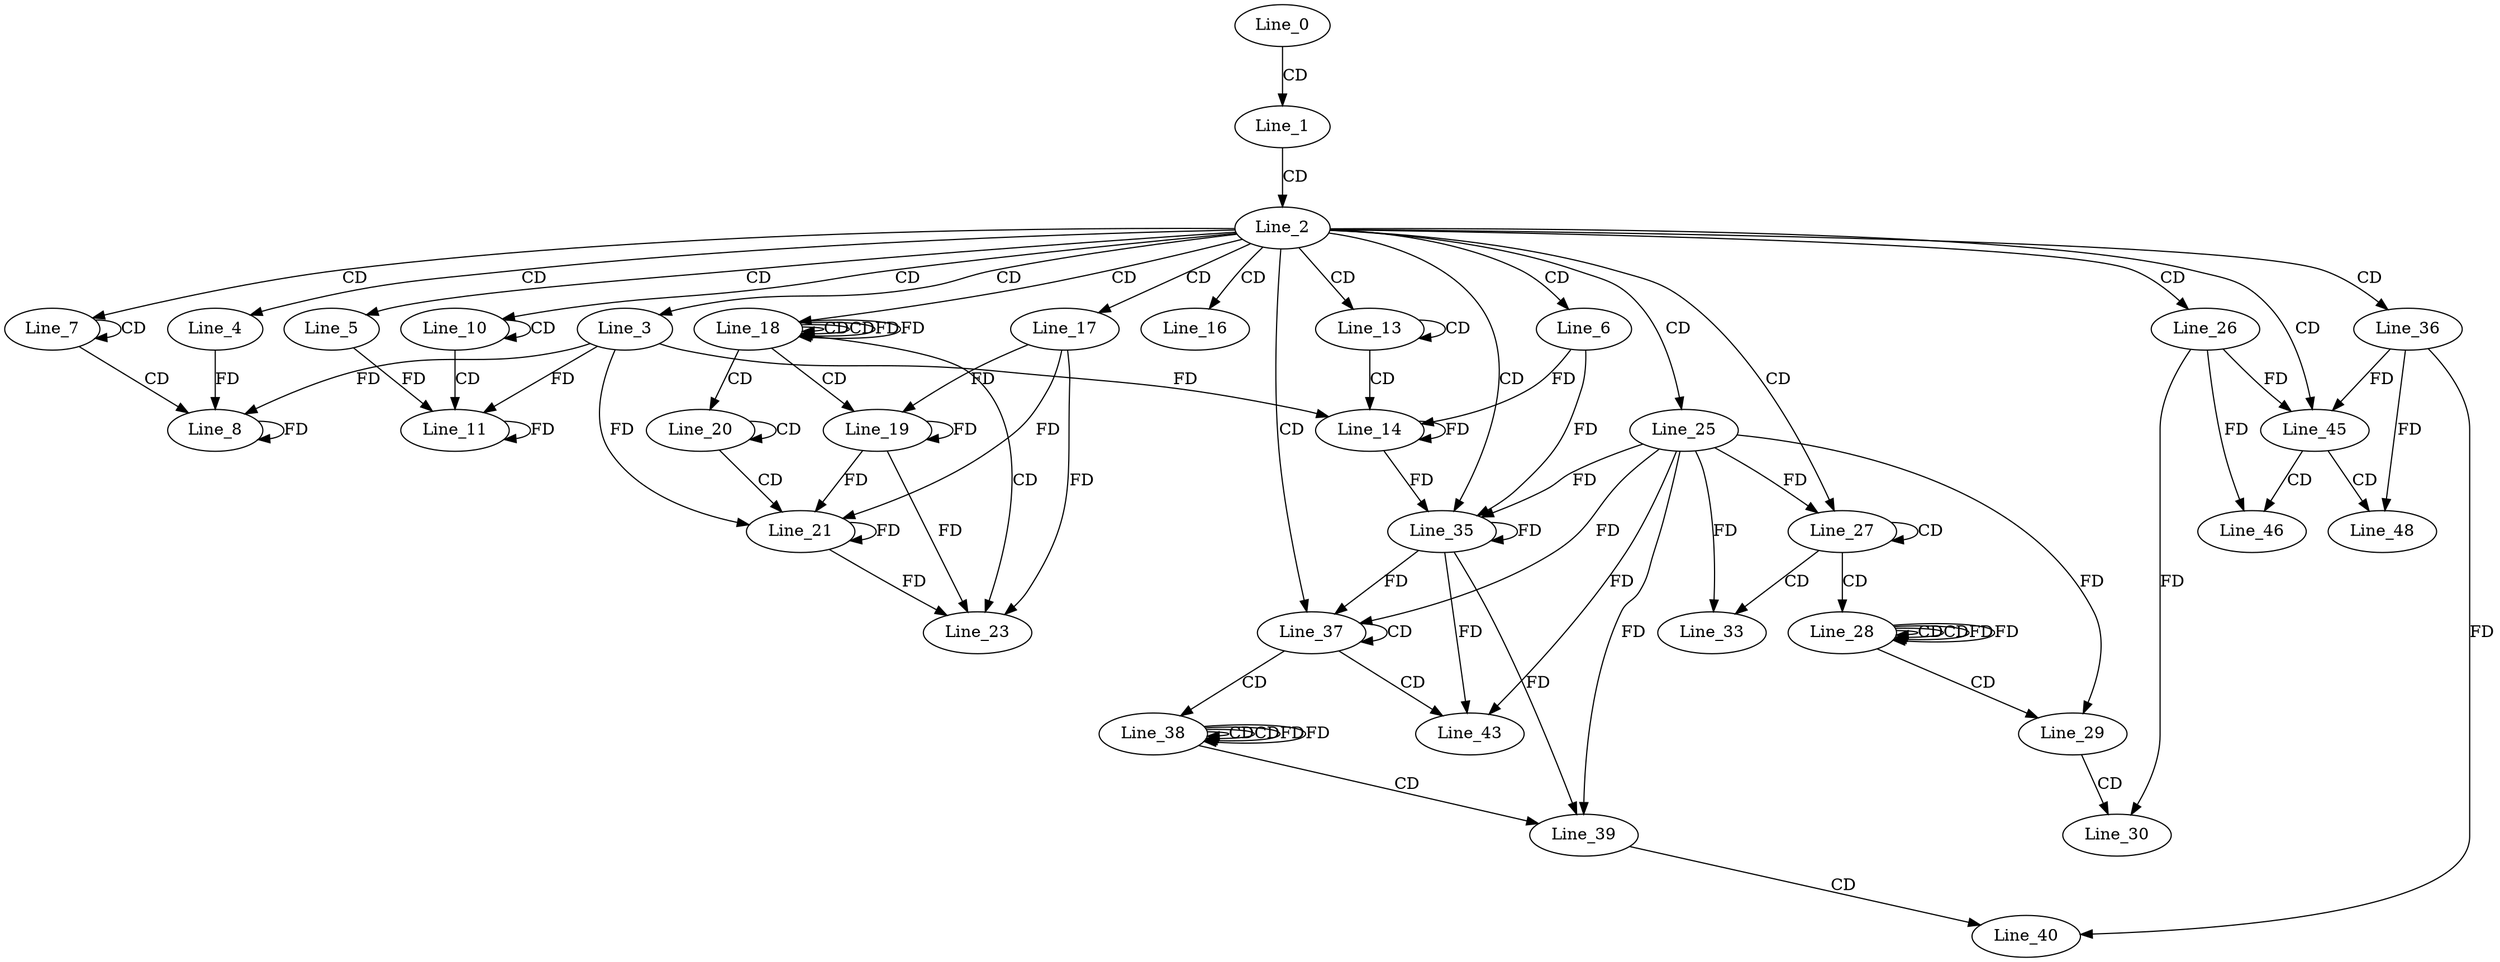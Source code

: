 digraph G {
  Line_0;
  Line_1;
  Line_2;
  Line_3;
  Line_4;
  Line_5;
  Line_6;
  Line_7;
  Line_8;
  Line_8;
  Line_10;
  Line_11;
  Line_11;
  Line_13;
  Line_14;
  Line_14;
  Line_16;
  Line_17;
  Line_18;
  Line_18;
  Line_18;
  Line_19;
  Line_20;
  Line_21;
  Line_21;
  Line_23;
  Line_25;
  Line_26;
  Line_27;
  Line_28;
  Line_28;
  Line_28;
  Line_29;
  Line_30;
  Line_33;
  Line_35;
  Line_36;
  Line_37;
  Line_38;
  Line_38;
  Line_38;
  Line_39;
  Line_40;
  Line_43;
  Line_45;
  Line_46;
  Line_48;
  Line_0 -> Line_1 [ label="CD" ];
  Line_1 -> Line_2 [ label="CD" ];
  Line_2 -> Line_3 [ label="CD" ];
  Line_2 -> Line_4 [ label="CD" ];
  Line_2 -> Line_5 [ label="CD" ];
  Line_2 -> Line_6 [ label="CD" ];
  Line_2 -> Line_7 [ label="CD" ];
  Line_7 -> Line_7 [ label="CD" ];
  Line_7 -> Line_8 [ label="CD" ];
  Line_8 -> Line_8 [ label="FD" ];
  Line_4 -> Line_8 [ label="FD" ];
  Line_3 -> Line_8 [ label="FD" ];
  Line_2 -> Line_10 [ label="CD" ];
  Line_10 -> Line_10 [ label="CD" ];
  Line_10 -> Line_11 [ label="CD" ];
  Line_11 -> Line_11 [ label="FD" ];
  Line_5 -> Line_11 [ label="FD" ];
  Line_3 -> Line_11 [ label="FD" ];
  Line_2 -> Line_13 [ label="CD" ];
  Line_13 -> Line_13 [ label="CD" ];
  Line_13 -> Line_14 [ label="CD" ];
  Line_14 -> Line_14 [ label="FD" ];
  Line_6 -> Line_14 [ label="FD" ];
  Line_3 -> Line_14 [ label="FD" ];
  Line_2 -> Line_16 [ label="CD" ];
  Line_2 -> Line_17 [ label="CD" ];
  Line_2 -> Line_18 [ label="CD" ];
  Line_18 -> Line_18 [ label="CD" ];
  Line_18 -> Line_18 [ label="CD" ];
  Line_18 -> Line_18 [ label="FD" ];
  Line_18 -> Line_19 [ label="CD" ];
  Line_19 -> Line_19 [ label="FD" ];
  Line_17 -> Line_19 [ label="FD" ];
  Line_18 -> Line_20 [ label="CD" ];
  Line_20 -> Line_20 [ label="CD" ];
  Line_20 -> Line_21 [ label="CD" ];
  Line_21 -> Line_21 [ label="FD" ];
  Line_19 -> Line_21 [ label="FD" ];
  Line_17 -> Line_21 [ label="FD" ];
  Line_3 -> Line_21 [ label="FD" ];
  Line_18 -> Line_23 [ label="CD" ];
  Line_21 -> Line_23 [ label="FD" ];
  Line_19 -> Line_23 [ label="FD" ];
  Line_17 -> Line_23 [ label="FD" ];
  Line_2 -> Line_25 [ label="CD" ];
  Line_2 -> Line_26 [ label="CD" ];
  Line_2 -> Line_27 [ label="CD" ];
  Line_27 -> Line_27 [ label="CD" ];
  Line_25 -> Line_27 [ label="FD" ];
  Line_27 -> Line_28 [ label="CD" ];
  Line_28 -> Line_28 [ label="CD" ];
  Line_28 -> Line_28 [ label="CD" ];
  Line_28 -> Line_28 [ label="FD" ];
  Line_28 -> Line_29 [ label="CD" ];
  Line_25 -> Line_29 [ label="FD" ];
  Line_29 -> Line_30 [ label="CD" ];
  Line_26 -> Line_30 [ label="FD" ];
  Line_27 -> Line_33 [ label="CD" ];
  Line_25 -> Line_33 [ label="FD" ];
  Line_2 -> Line_35 [ label="CD" ];
  Line_25 -> Line_35 [ label="FD" ];
  Line_35 -> Line_35 [ label="FD" ];
  Line_14 -> Line_35 [ label="FD" ];
  Line_6 -> Line_35 [ label="FD" ];
  Line_2 -> Line_36 [ label="CD" ];
  Line_2 -> Line_37 [ label="CD" ];
  Line_37 -> Line_37 [ label="CD" ];
  Line_25 -> Line_37 [ label="FD" ];
  Line_35 -> Line_37 [ label="FD" ];
  Line_37 -> Line_38 [ label="CD" ];
  Line_38 -> Line_38 [ label="CD" ];
  Line_38 -> Line_38 [ label="CD" ];
  Line_38 -> Line_38 [ label="FD" ];
  Line_38 -> Line_39 [ label="CD" ];
  Line_25 -> Line_39 [ label="FD" ];
  Line_35 -> Line_39 [ label="FD" ];
  Line_39 -> Line_40 [ label="CD" ];
  Line_36 -> Line_40 [ label="FD" ];
  Line_37 -> Line_43 [ label="CD" ];
  Line_25 -> Line_43 [ label="FD" ];
  Line_35 -> Line_43 [ label="FD" ];
  Line_2 -> Line_45 [ label="CD" ];
  Line_26 -> Line_45 [ label="FD" ];
  Line_36 -> Line_45 [ label="FD" ];
  Line_45 -> Line_46 [ label="CD" ];
  Line_26 -> Line_46 [ label="FD" ];
  Line_45 -> Line_48 [ label="CD" ];
  Line_36 -> Line_48 [ label="FD" ];
  Line_18 -> Line_18 [ label="FD" ];
  Line_28 -> Line_28 [ label="FD" ];
  Line_38 -> Line_38 [ label="FD" ];
}
